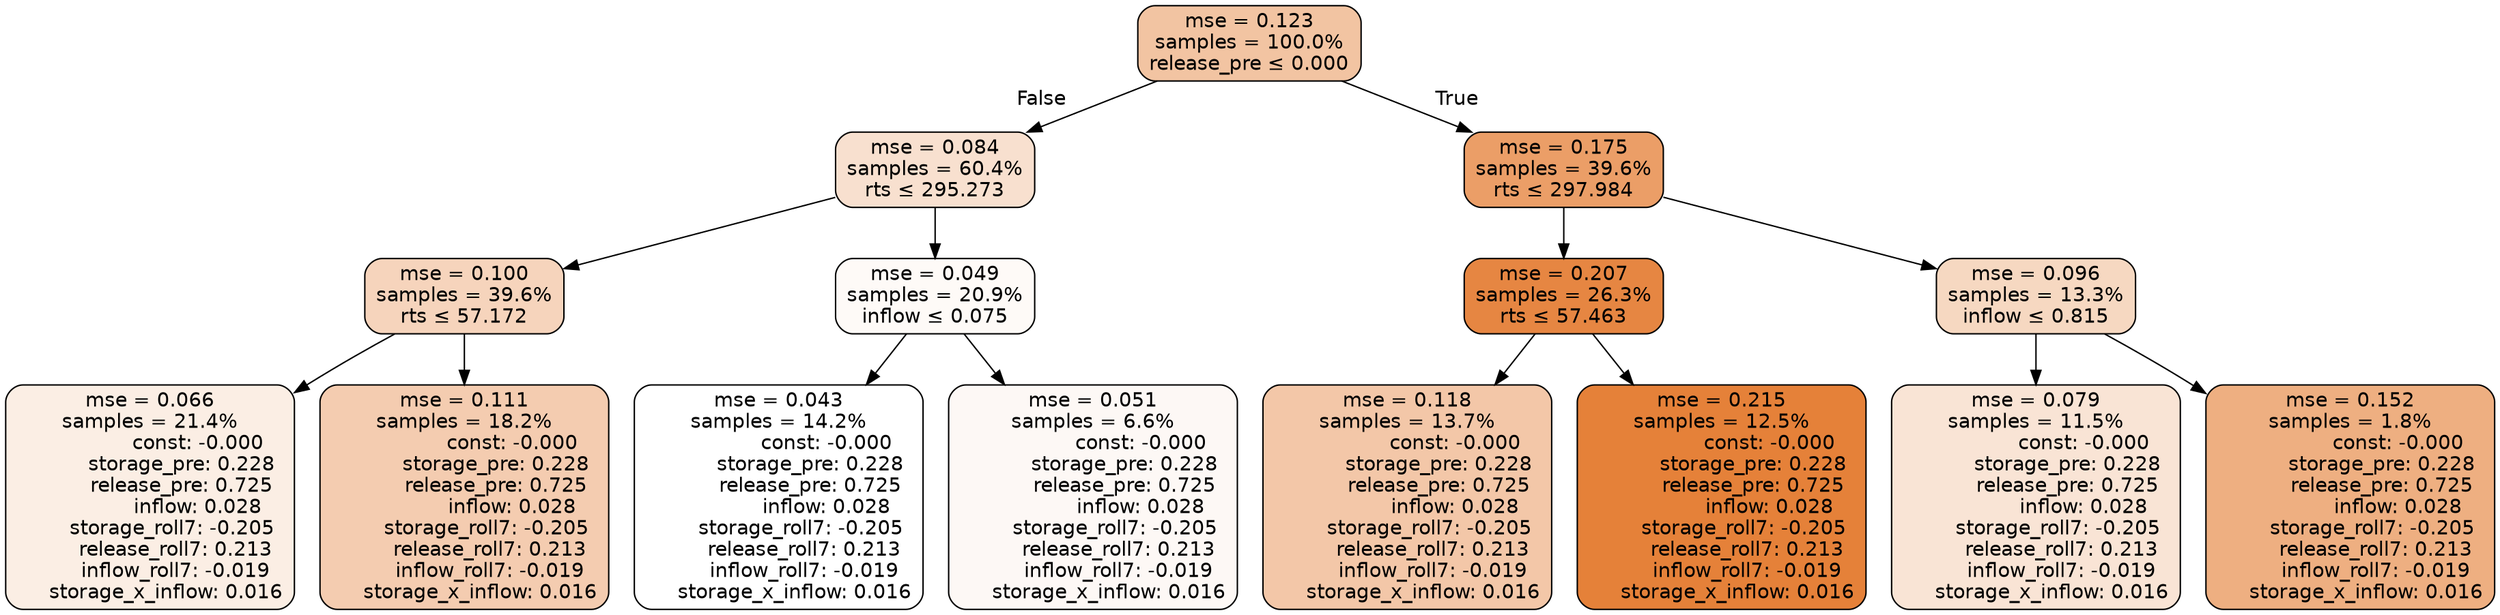 digraph tree {
node [shape=rectangle, style="filled, rounded", color="black", fontname=helvetica] ;
edge [fontname=helvetica] ;
	"0" [label="mse = 0.123
samples = 100.0%
release_pre &le; 0.000", fillcolor="#f2c4a2"]
	"1" [label="mse = 0.084
samples = 60.4%
rts &le; 295.273", fillcolor="#f8e0cf"]
	"2" [label="mse = 0.100
samples = 39.6%
rts &le; 57.172", fillcolor="#f6d4bc"]
	"3" [label="mse = 0.066
samples = 21.4%
               const: -0.000
          storage_pre: 0.228
          release_pre: 0.725
               inflow: 0.028
       storage_roll7: -0.205
        release_roll7: 0.213
        inflow_roll7: -0.019
     storage_x_inflow: 0.016", fillcolor="#fbeee4"]
	"4" [label="mse = 0.111
samples = 18.2%
               const: -0.000
          storage_pre: 0.228
          release_pre: 0.725
               inflow: 0.028
       storage_roll7: -0.205
        release_roll7: 0.213
        inflow_roll7: -0.019
     storage_x_inflow: 0.016", fillcolor="#f4ccb0"]
	"5" [label="mse = 0.049
samples = 20.9%
inflow &le; 0.075", fillcolor="#fefaf7"]
	"6" [label="mse = 0.043
samples = 14.2%
               const: -0.000
          storage_pre: 0.228
          release_pre: 0.725
               inflow: 0.028
       storage_roll7: -0.205
        release_roll7: 0.213
        inflow_roll7: -0.019
     storage_x_inflow: 0.016", fillcolor="#ffffff"]
	"7" [label="mse = 0.051
samples = 6.6%
               const: -0.000
          storage_pre: 0.228
          release_pre: 0.725
               inflow: 0.028
       storage_roll7: -0.205
        release_roll7: 0.213
        inflow_roll7: -0.019
     storage_x_inflow: 0.016", fillcolor="#fdf8f5"]
	"8" [label="mse = 0.175
samples = 39.6%
rts &le; 297.984", fillcolor="#eb9e67"]
	"9" [label="mse = 0.207
samples = 26.3%
rts &le; 57.463", fillcolor="#e68642"]
	"10" [label="mse = 0.118
samples = 13.7%
               const: -0.000
          storage_pre: 0.228
          release_pre: 0.725
               inflow: 0.028
       storage_roll7: -0.205
        release_roll7: 0.213
        inflow_roll7: -0.019
     storage_x_inflow: 0.016", fillcolor="#f3c7a8"]
	"11" [label="mse = 0.215
samples = 12.5%
               const: -0.000
          storage_pre: 0.228
          release_pre: 0.725
               inflow: 0.028
       storage_roll7: -0.205
        release_roll7: 0.213
        inflow_roll7: -0.019
     storage_x_inflow: 0.016", fillcolor="#e58139"]
	"12" [label="mse = 0.096
samples = 13.3%
inflow &le; 0.815", fillcolor="#f6d8c1"]
	"13" [label="mse = 0.079
samples = 11.5%
               const: -0.000
          storage_pre: 0.228
          release_pre: 0.725
               inflow: 0.028
       storage_roll7: -0.205
        release_roll7: 0.213
        inflow_roll7: -0.019
     storage_x_inflow: 0.016", fillcolor="#f9e4d5"]
	"14" [label="mse = 0.152
samples = 1.8%
               const: -0.000
          storage_pre: 0.228
          release_pre: 0.725
               inflow: 0.028
       storage_roll7: -0.205
        release_roll7: 0.213
        inflow_roll7: -0.019
     storage_x_inflow: 0.016", fillcolor="#eeaf81"]

	"0" -> "1" [labeldistance=2.5, labelangle=45, headlabel="False"]
	"1" -> "2"
	"2" -> "3"
	"2" -> "4"
	"1" -> "5"
	"5" -> "6"
	"5" -> "7"
	"0" -> "8" [labeldistance=2.5, labelangle=-45, headlabel="True"]
	"8" -> "9"
	"9" -> "10"
	"9" -> "11"
	"8" -> "12"
	"12" -> "13"
	"12" -> "14"
}